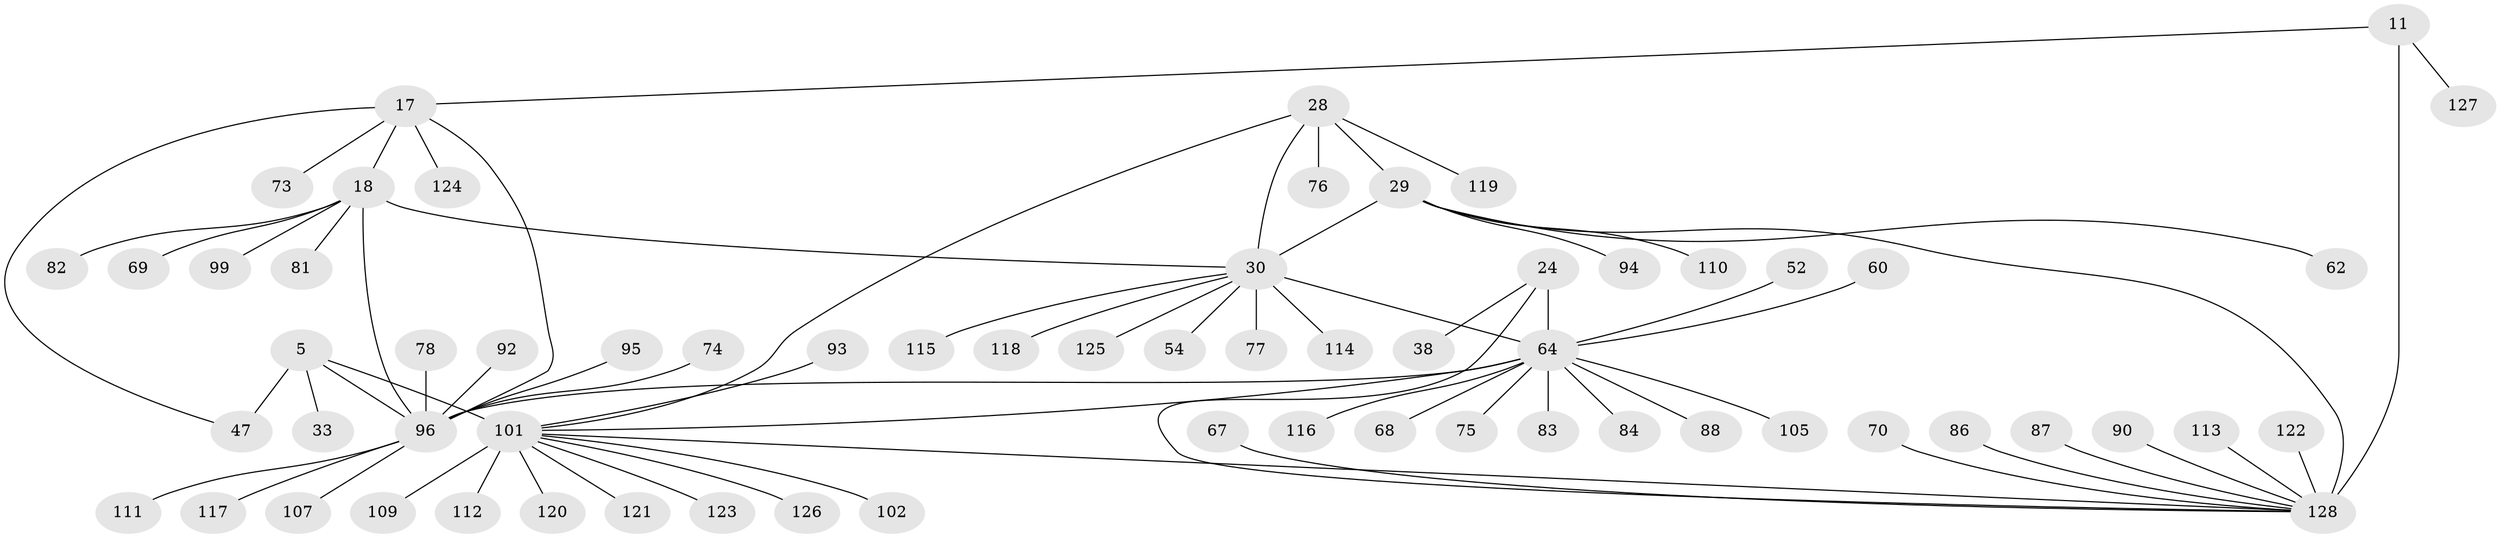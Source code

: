 // original degree distribution, {12: 0.0078125, 8: 0.046875, 10: 0.0390625, 6: 0.046875, 9: 0.03125, 7: 0.046875, 14: 0.0078125, 11: 0.0078125, 3: 0.03125, 1: 0.6171875, 2: 0.109375, 4: 0.0078125}
// Generated by graph-tools (version 1.1) at 2025/55/03/09/25 04:55:20]
// undirected, 64 vertices, 72 edges
graph export_dot {
graph [start="1"]
  node [color=gray90,style=filled];
  5 [super="+4"];
  11 [super="+7"];
  17 [super="+13"];
  18 [super="+15"];
  24 [super="+22"];
  28 [super="+26"];
  29 [super="+27"];
  30 [super="+25"];
  33;
  38;
  47 [super="+31"];
  52;
  54;
  60;
  62;
  64 [super="+34+41+45+49+50"];
  67 [super="+57"];
  68;
  69;
  70;
  73;
  74;
  75 [super="+66"];
  76 [super="+37"];
  77;
  78;
  81;
  82;
  83;
  84;
  86;
  87;
  88;
  90;
  92;
  93;
  94;
  95;
  96 [super="+80+72"];
  99;
  101 [super="+3+40+55+56+6+35+65+91"];
  102;
  105 [super="+89"];
  107 [super="+97"];
  109 [super="+108"];
  110 [super="+104"];
  111;
  112;
  113;
  114;
  115;
  116 [super="+79"];
  117 [super="+98"];
  118;
  119;
  120;
  121;
  122 [super="+85"];
  123;
  124;
  125;
  126;
  127;
  128 [super="+12+32+39+43+48+51"];
  5 -- 33;
  5 -- 47 [weight=2];
  5 -- 101 [weight=8];
  5 -- 96;
  11 -- 127;
  11 -- 17;
  11 -- 128 [weight=8];
  17 -- 18 [weight=4];
  17 -- 73;
  17 -- 124;
  17 -- 47;
  17 -- 96 [weight=4];
  18 -- 69;
  18 -- 99;
  18 -- 82;
  18 -- 81;
  18 -- 30;
  18 -- 96 [weight=4];
  24 -- 38;
  24 -- 128;
  24 -- 64 [weight=8];
  28 -- 29 [weight=4];
  28 -- 30 [weight=4];
  28 -- 119;
  28 -- 76;
  28 -- 101;
  29 -- 30 [weight=4];
  29 -- 62;
  29 -- 94;
  29 -- 110;
  29 -- 128;
  30 -- 115;
  30 -- 118;
  30 -- 77;
  30 -- 114;
  30 -- 54;
  30 -- 125;
  30 -- 64;
  52 -- 64;
  60 -- 64;
  64 -- 68;
  64 -- 75;
  64 -- 83;
  64 -- 84;
  64 -- 88;
  64 -- 101;
  64 -- 105;
  64 -- 116;
  64 -- 96 [weight=2];
  67 -- 128;
  70 -- 128;
  74 -- 96;
  78 -- 96;
  86 -- 128;
  87 -- 128;
  90 -- 128;
  92 -- 96;
  93 -- 101;
  95 -- 96;
  96 -- 107;
  96 -- 111;
  96 -- 117;
  101 -- 128;
  101 -- 120;
  101 -- 109;
  101 -- 112;
  101 -- 121;
  101 -- 123;
  101 -- 102;
  101 -- 126;
  113 -- 128;
  122 -- 128;
}
